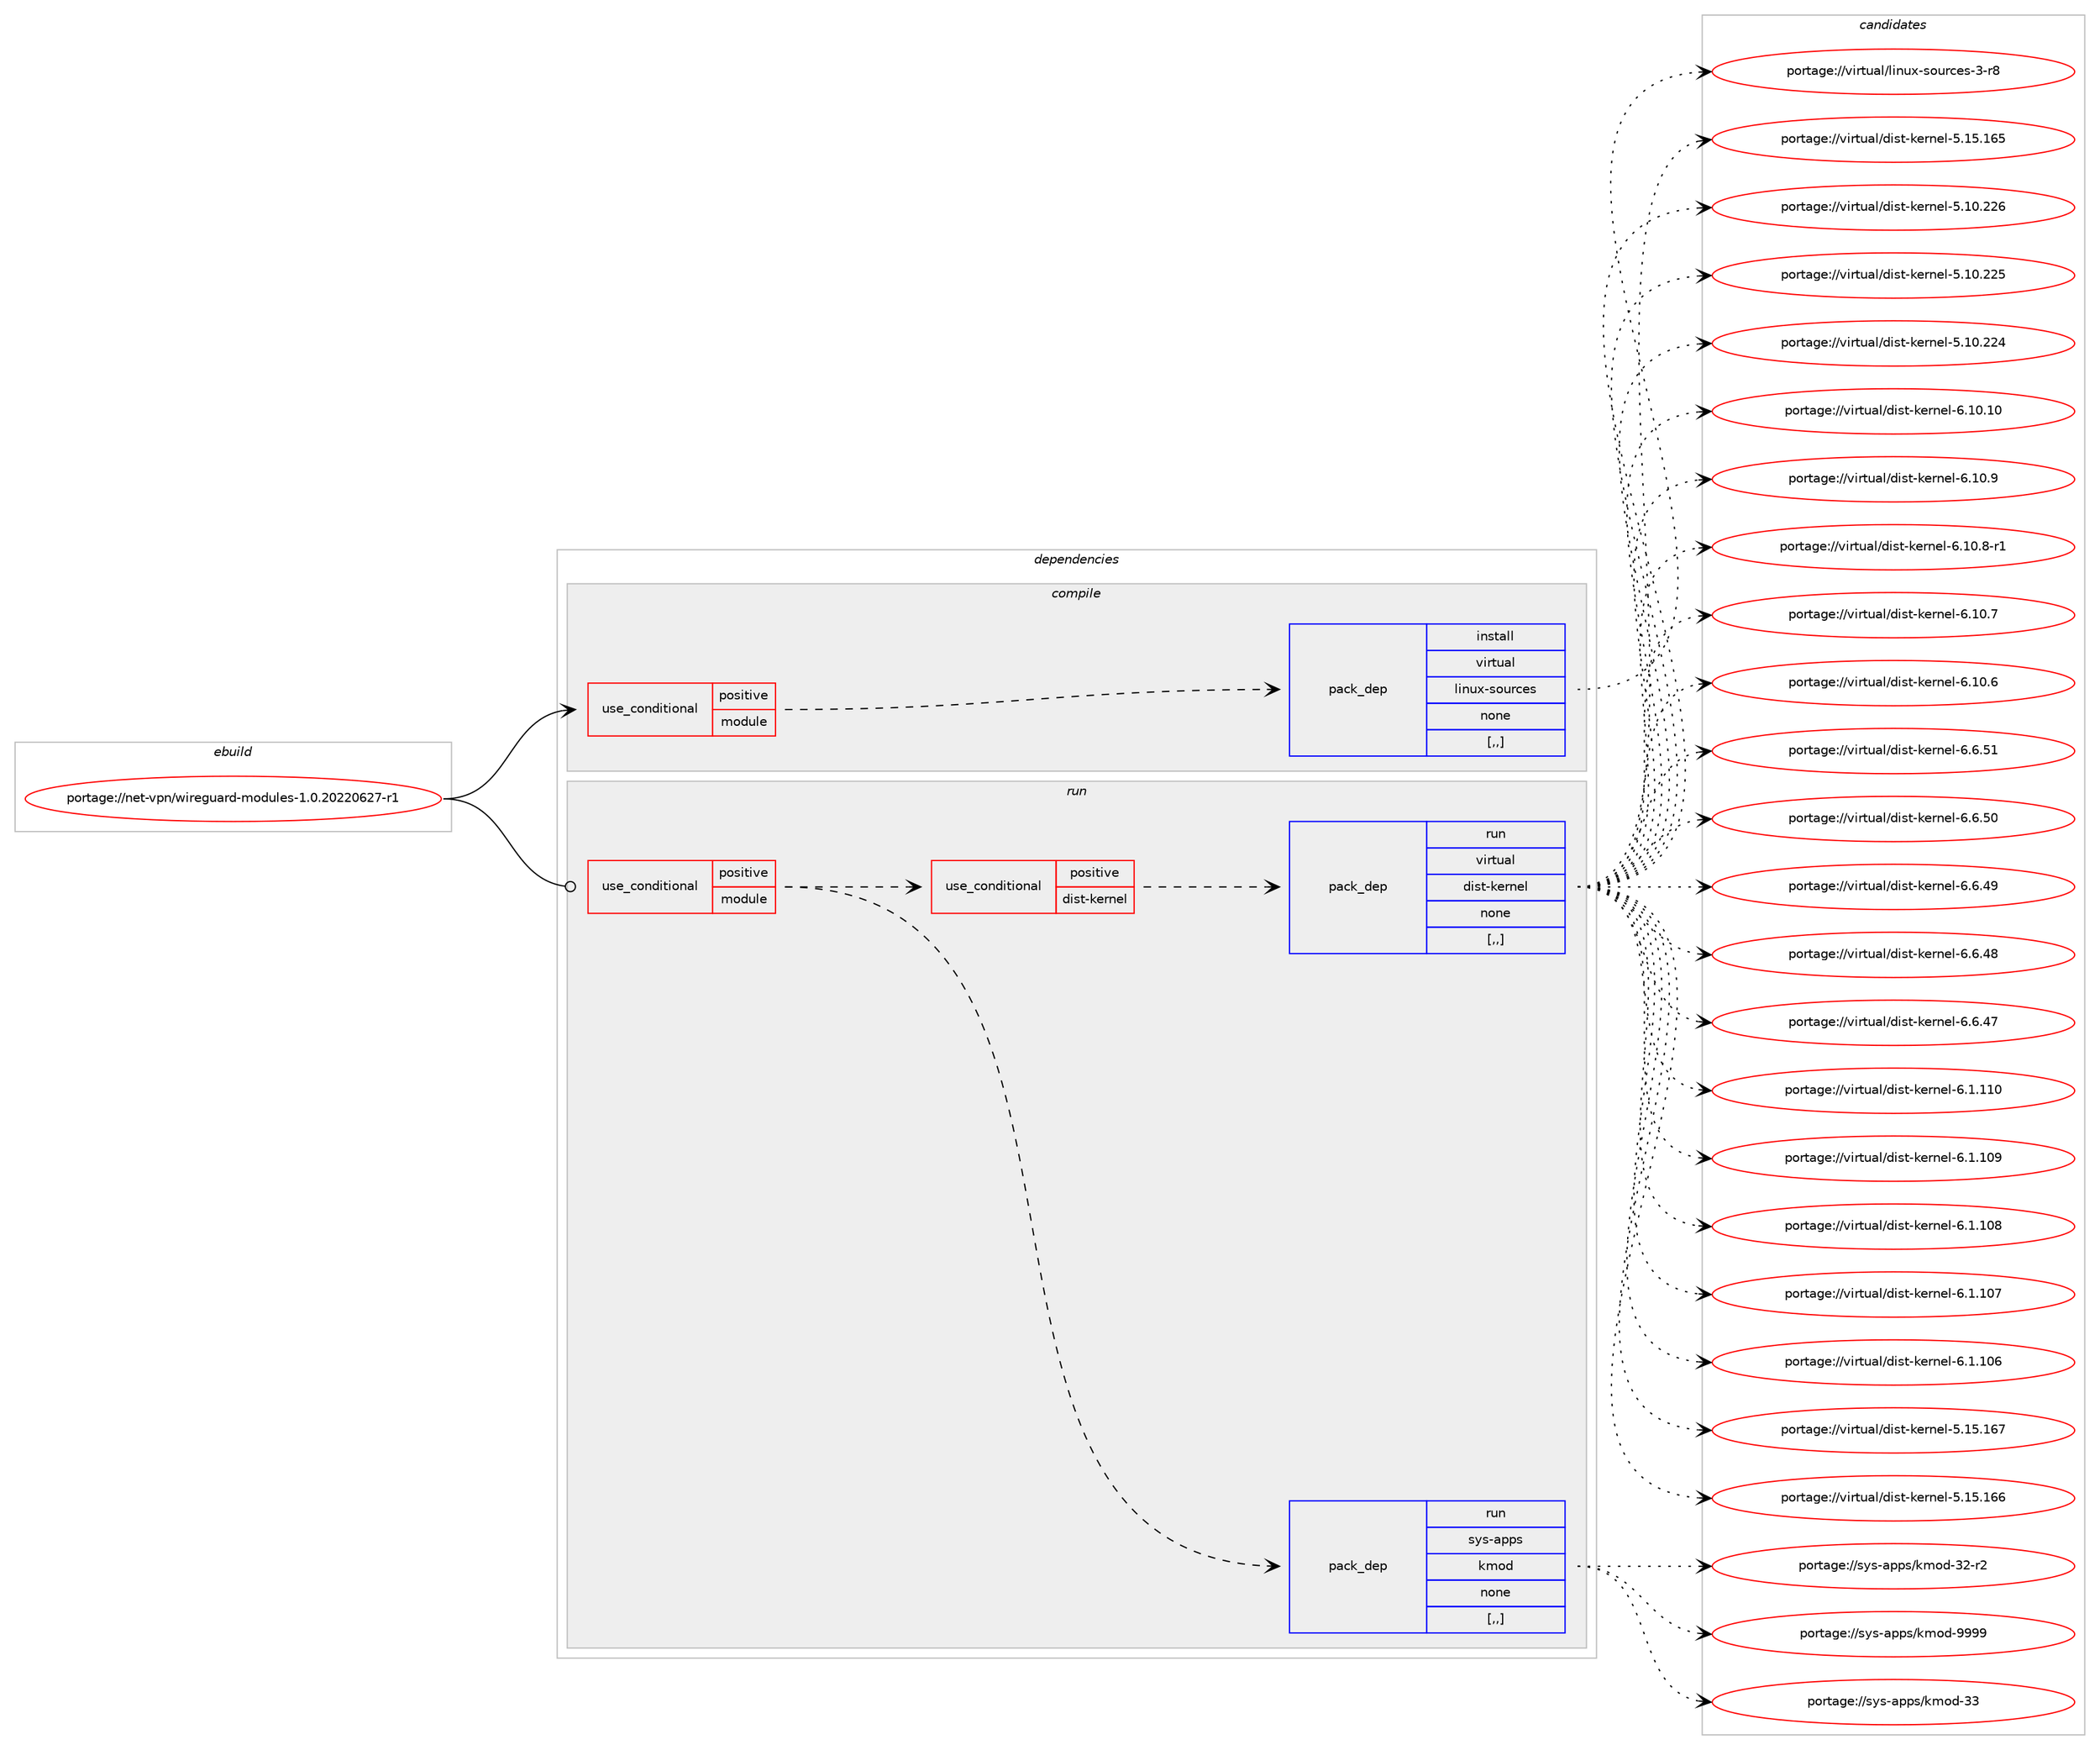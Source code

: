 digraph prolog {

# *************
# Graph options
# *************

newrank=true;
concentrate=true;
compound=true;
graph [rankdir=LR,fontname=Helvetica,fontsize=10,ranksep=1.5];#, ranksep=2.5, nodesep=0.2];
edge  [arrowhead=vee];
node  [fontname=Helvetica,fontsize=10];

# **********
# The ebuild
# **********

subgraph cluster_leftcol {
color=gray;
label=<<i>ebuild</i>>;
id [label="portage://net-vpn/wireguard-modules-1.0.20220627-r1", color=red, width=4, href="../net-vpn/wireguard-modules-1.0.20220627-r1.svg"];
}

# ****************
# The dependencies
# ****************

subgraph cluster_midcol {
color=gray;
label=<<i>dependencies</i>>;
subgraph cluster_compile {
fillcolor="#eeeeee";
style=filled;
label=<<i>compile</i>>;
subgraph cond236055 {
dependency897055 [label=<<TABLE BORDER="0" CELLBORDER="1" CELLSPACING="0" CELLPADDING="4"><TR><TD ROWSPAN="3" CELLPADDING="10">use_conditional</TD></TR><TR><TD>positive</TD></TR><TR><TD>module</TD></TR></TABLE>>, shape=none, color=red];
subgraph pack654449 {
dependency897056 [label=<<TABLE BORDER="0" CELLBORDER="1" CELLSPACING="0" CELLPADDING="4" WIDTH="220"><TR><TD ROWSPAN="6" CELLPADDING="30">pack_dep</TD></TR><TR><TD WIDTH="110">install</TD></TR><TR><TD>virtual</TD></TR><TR><TD>linux-sources</TD></TR><TR><TD>none</TD></TR><TR><TD>[,,]</TD></TR></TABLE>>, shape=none, color=blue];
}
dependency897055:e -> dependency897056:w [weight=20,style="dashed",arrowhead="vee"];
}
id:e -> dependency897055:w [weight=20,style="solid",arrowhead="vee"];
}
subgraph cluster_compileandrun {
fillcolor="#eeeeee";
style=filled;
label=<<i>compile and run</i>>;
}
subgraph cluster_run {
fillcolor="#eeeeee";
style=filled;
label=<<i>run</i>>;
subgraph cond236056 {
dependency897057 [label=<<TABLE BORDER="0" CELLBORDER="1" CELLSPACING="0" CELLPADDING="4"><TR><TD ROWSPAN="3" CELLPADDING="10">use_conditional</TD></TR><TR><TD>positive</TD></TR><TR><TD>module</TD></TR></TABLE>>, shape=none, color=red];
subgraph pack654450 {
dependency897058 [label=<<TABLE BORDER="0" CELLBORDER="1" CELLSPACING="0" CELLPADDING="4" WIDTH="220"><TR><TD ROWSPAN="6" CELLPADDING="30">pack_dep</TD></TR><TR><TD WIDTH="110">run</TD></TR><TR><TD>sys-apps</TD></TR><TR><TD>kmod</TD></TR><TR><TD>none</TD></TR><TR><TD>[,,]</TD></TR></TABLE>>, shape=none, color=blue];
}
dependency897057:e -> dependency897058:w [weight=20,style="dashed",arrowhead="vee"];
subgraph cond236057 {
dependency897059 [label=<<TABLE BORDER="0" CELLBORDER="1" CELLSPACING="0" CELLPADDING="4"><TR><TD ROWSPAN="3" CELLPADDING="10">use_conditional</TD></TR><TR><TD>positive</TD></TR><TR><TD>dist-kernel</TD></TR></TABLE>>, shape=none, color=red];
subgraph pack654451 {
dependency897060 [label=<<TABLE BORDER="0" CELLBORDER="1" CELLSPACING="0" CELLPADDING="4" WIDTH="220"><TR><TD ROWSPAN="6" CELLPADDING="30">pack_dep</TD></TR><TR><TD WIDTH="110">run</TD></TR><TR><TD>virtual</TD></TR><TR><TD>dist-kernel</TD></TR><TR><TD>none</TD></TR><TR><TD>[,,]</TD></TR></TABLE>>, shape=none, color=blue];
}
dependency897059:e -> dependency897060:w [weight=20,style="dashed",arrowhead="vee"];
}
dependency897057:e -> dependency897059:w [weight=20,style="dashed",arrowhead="vee"];
}
id:e -> dependency897057:w [weight=20,style="solid",arrowhead="odot"];
}
}

# **************
# The candidates
# **************

subgraph cluster_choices {
rank=same;
color=gray;
label=<<i>candidates</i>>;

subgraph choice654449 {
color=black;
nodesep=1;
choice1181051141161179710847108105110117120451151111171149910111545514511456 [label="portage://virtual/linux-sources-3-r8", color=red, width=4,href="../virtual/linux-sources-3-r8.svg"];
dependency897056:e -> choice1181051141161179710847108105110117120451151111171149910111545514511456:w [style=dotted,weight="100"];
}
subgraph choice654450 {
color=black;
nodesep=1;
choice1151211154597112112115471071091111004557575757 [label="portage://sys-apps/kmod-9999", color=red, width=4,href="../sys-apps/kmod-9999.svg"];
choice115121115459711211211547107109111100455151 [label="portage://sys-apps/kmod-33", color=red, width=4,href="../sys-apps/kmod-33.svg"];
choice1151211154597112112115471071091111004551504511450 [label="portage://sys-apps/kmod-32-r2", color=red, width=4,href="../sys-apps/kmod-32-r2.svg"];
dependency897058:e -> choice1151211154597112112115471071091111004557575757:w [style=dotted,weight="100"];
dependency897058:e -> choice115121115459711211211547107109111100455151:w [style=dotted,weight="100"];
dependency897058:e -> choice1151211154597112112115471071091111004551504511450:w [style=dotted,weight="100"];
}
subgraph choice654451 {
color=black;
nodesep=1;
choice1181051141161179710847100105115116451071011141101011084554464948464948 [label="portage://virtual/dist-kernel-6.10.10", color=red, width=4,href="../virtual/dist-kernel-6.10.10.svg"];
choice11810511411611797108471001051151164510710111411010110845544649484657 [label="portage://virtual/dist-kernel-6.10.9", color=red, width=4,href="../virtual/dist-kernel-6.10.9.svg"];
choice118105114116117971084710010511511645107101114110101108455446494846564511449 [label="portage://virtual/dist-kernel-6.10.8-r1", color=red, width=4,href="../virtual/dist-kernel-6.10.8-r1.svg"];
choice11810511411611797108471001051151164510710111411010110845544649484655 [label="portage://virtual/dist-kernel-6.10.7", color=red, width=4,href="../virtual/dist-kernel-6.10.7.svg"];
choice11810511411611797108471001051151164510710111411010110845544649484654 [label="portage://virtual/dist-kernel-6.10.6", color=red, width=4,href="../virtual/dist-kernel-6.10.6.svg"];
choice11810511411611797108471001051151164510710111411010110845544654465349 [label="portage://virtual/dist-kernel-6.6.51", color=red, width=4,href="../virtual/dist-kernel-6.6.51.svg"];
choice11810511411611797108471001051151164510710111411010110845544654465348 [label="portage://virtual/dist-kernel-6.6.50", color=red, width=4,href="../virtual/dist-kernel-6.6.50.svg"];
choice11810511411611797108471001051151164510710111411010110845544654465257 [label="portage://virtual/dist-kernel-6.6.49", color=red, width=4,href="../virtual/dist-kernel-6.6.49.svg"];
choice11810511411611797108471001051151164510710111411010110845544654465256 [label="portage://virtual/dist-kernel-6.6.48", color=red, width=4,href="../virtual/dist-kernel-6.6.48.svg"];
choice11810511411611797108471001051151164510710111411010110845544654465255 [label="portage://virtual/dist-kernel-6.6.47", color=red, width=4,href="../virtual/dist-kernel-6.6.47.svg"];
choice1181051141161179710847100105115116451071011141101011084554464946494948 [label="portage://virtual/dist-kernel-6.1.110", color=red, width=4,href="../virtual/dist-kernel-6.1.110.svg"];
choice1181051141161179710847100105115116451071011141101011084554464946494857 [label="portage://virtual/dist-kernel-6.1.109", color=red, width=4,href="../virtual/dist-kernel-6.1.109.svg"];
choice1181051141161179710847100105115116451071011141101011084554464946494856 [label="portage://virtual/dist-kernel-6.1.108", color=red, width=4,href="../virtual/dist-kernel-6.1.108.svg"];
choice1181051141161179710847100105115116451071011141101011084554464946494855 [label="portage://virtual/dist-kernel-6.1.107", color=red, width=4,href="../virtual/dist-kernel-6.1.107.svg"];
choice1181051141161179710847100105115116451071011141101011084554464946494854 [label="portage://virtual/dist-kernel-6.1.106", color=red, width=4,href="../virtual/dist-kernel-6.1.106.svg"];
choice118105114116117971084710010511511645107101114110101108455346495346495455 [label="portage://virtual/dist-kernel-5.15.167", color=red, width=4,href="../virtual/dist-kernel-5.15.167.svg"];
choice118105114116117971084710010511511645107101114110101108455346495346495454 [label="portage://virtual/dist-kernel-5.15.166", color=red, width=4,href="../virtual/dist-kernel-5.15.166.svg"];
choice118105114116117971084710010511511645107101114110101108455346495346495453 [label="portage://virtual/dist-kernel-5.15.165", color=red, width=4,href="../virtual/dist-kernel-5.15.165.svg"];
choice118105114116117971084710010511511645107101114110101108455346494846505054 [label="portage://virtual/dist-kernel-5.10.226", color=red, width=4,href="../virtual/dist-kernel-5.10.226.svg"];
choice118105114116117971084710010511511645107101114110101108455346494846505053 [label="portage://virtual/dist-kernel-5.10.225", color=red, width=4,href="../virtual/dist-kernel-5.10.225.svg"];
choice118105114116117971084710010511511645107101114110101108455346494846505052 [label="portage://virtual/dist-kernel-5.10.224", color=red, width=4,href="../virtual/dist-kernel-5.10.224.svg"];
dependency897060:e -> choice1181051141161179710847100105115116451071011141101011084554464948464948:w [style=dotted,weight="100"];
dependency897060:e -> choice11810511411611797108471001051151164510710111411010110845544649484657:w [style=dotted,weight="100"];
dependency897060:e -> choice118105114116117971084710010511511645107101114110101108455446494846564511449:w [style=dotted,weight="100"];
dependency897060:e -> choice11810511411611797108471001051151164510710111411010110845544649484655:w [style=dotted,weight="100"];
dependency897060:e -> choice11810511411611797108471001051151164510710111411010110845544649484654:w [style=dotted,weight="100"];
dependency897060:e -> choice11810511411611797108471001051151164510710111411010110845544654465349:w [style=dotted,weight="100"];
dependency897060:e -> choice11810511411611797108471001051151164510710111411010110845544654465348:w [style=dotted,weight="100"];
dependency897060:e -> choice11810511411611797108471001051151164510710111411010110845544654465257:w [style=dotted,weight="100"];
dependency897060:e -> choice11810511411611797108471001051151164510710111411010110845544654465256:w [style=dotted,weight="100"];
dependency897060:e -> choice11810511411611797108471001051151164510710111411010110845544654465255:w [style=dotted,weight="100"];
dependency897060:e -> choice1181051141161179710847100105115116451071011141101011084554464946494948:w [style=dotted,weight="100"];
dependency897060:e -> choice1181051141161179710847100105115116451071011141101011084554464946494857:w [style=dotted,weight="100"];
dependency897060:e -> choice1181051141161179710847100105115116451071011141101011084554464946494856:w [style=dotted,weight="100"];
dependency897060:e -> choice1181051141161179710847100105115116451071011141101011084554464946494855:w [style=dotted,weight="100"];
dependency897060:e -> choice1181051141161179710847100105115116451071011141101011084554464946494854:w [style=dotted,weight="100"];
dependency897060:e -> choice118105114116117971084710010511511645107101114110101108455346495346495455:w [style=dotted,weight="100"];
dependency897060:e -> choice118105114116117971084710010511511645107101114110101108455346495346495454:w [style=dotted,weight="100"];
dependency897060:e -> choice118105114116117971084710010511511645107101114110101108455346495346495453:w [style=dotted,weight="100"];
dependency897060:e -> choice118105114116117971084710010511511645107101114110101108455346494846505054:w [style=dotted,weight="100"];
dependency897060:e -> choice118105114116117971084710010511511645107101114110101108455346494846505053:w [style=dotted,weight="100"];
dependency897060:e -> choice118105114116117971084710010511511645107101114110101108455346494846505052:w [style=dotted,weight="100"];
}
}

}
